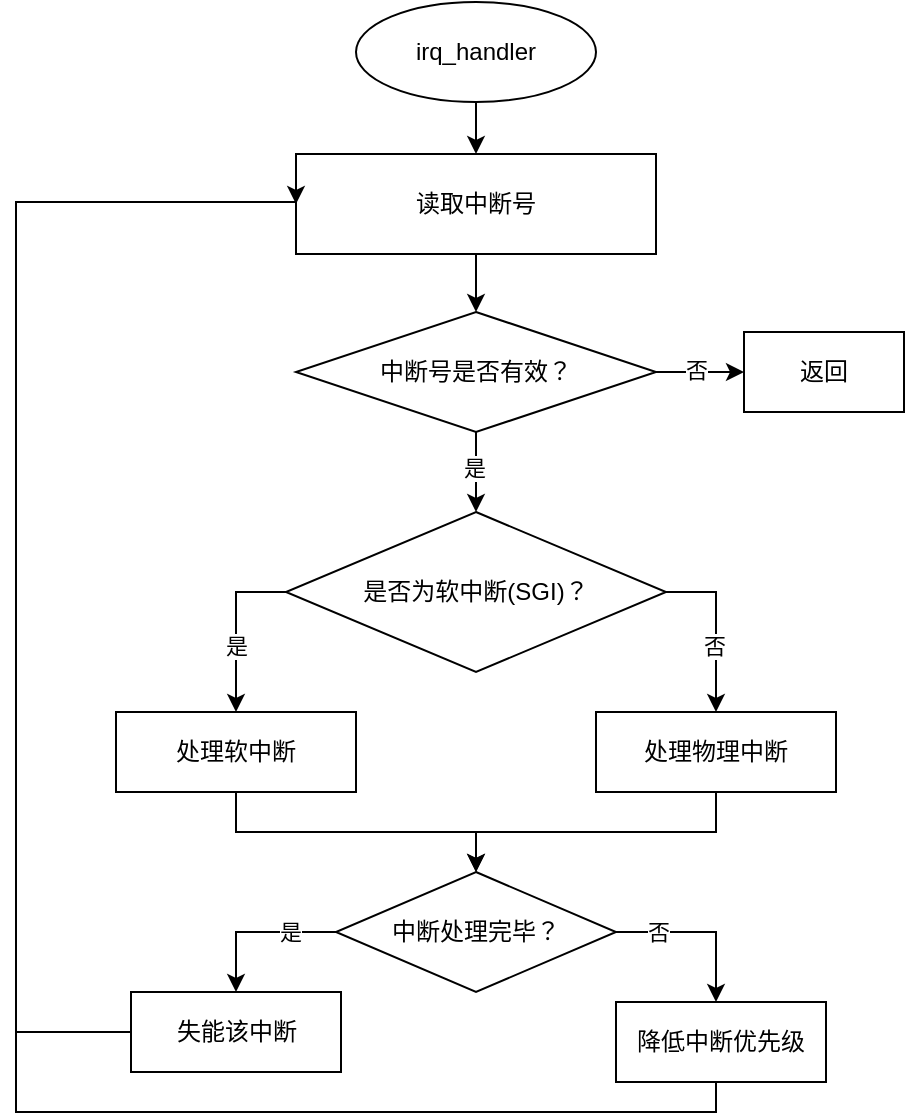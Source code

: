 <mxfile version="23.1.7" type="github">
  <diagram name="第 1 页" id="pKO_MGpzBgBjghkHKRON">
    <mxGraphModel dx="856" dy="574" grid="0" gridSize="10" guides="1" tooltips="1" connect="1" arrows="1" fold="1" page="1" pageScale="1" pageWidth="827" pageHeight="1169" math="0" shadow="0">
      <root>
        <mxCell id="0" />
        <mxCell id="1" parent="0" />
        <mxCell id="EyAcGvmf36tDCY_UrAtV-3" value="" style="edgeStyle=orthogonalEdgeStyle;rounded=0;orthogonalLoop=1;jettySize=auto;html=1;" edge="1" parent="1" source="EyAcGvmf36tDCY_UrAtV-1" target="EyAcGvmf36tDCY_UrAtV-2">
          <mxGeometry relative="1" as="geometry" />
        </mxCell>
        <mxCell id="EyAcGvmf36tDCY_UrAtV-1" value="irq_handler" style="ellipse;whiteSpace=wrap;html=1;" vertex="1" parent="1">
          <mxGeometry x="300" y="85" width="120" height="50" as="geometry" />
        </mxCell>
        <mxCell id="EyAcGvmf36tDCY_UrAtV-18" value="" style="edgeStyle=orthogonalEdgeStyle;rounded=0;orthogonalLoop=1;jettySize=auto;html=1;" edge="1" parent="1" source="EyAcGvmf36tDCY_UrAtV-2" target="EyAcGvmf36tDCY_UrAtV-12">
          <mxGeometry relative="1" as="geometry" />
        </mxCell>
        <mxCell id="EyAcGvmf36tDCY_UrAtV-2" value="读取中断号" style="rounded=0;whiteSpace=wrap;html=1;" vertex="1" parent="1">
          <mxGeometry x="270" y="161" width="180" height="50" as="geometry" />
        </mxCell>
        <mxCell id="EyAcGvmf36tDCY_UrAtV-7" style="edgeStyle=orthogonalEdgeStyle;rounded=0;orthogonalLoop=1;jettySize=auto;html=1;entryX=0.5;entryY=0;entryDx=0;entryDy=0;" edge="1" parent="1" source="EyAcGvmf36tDCY_UrAtV-4" target="EyAcGvmf36tDCY_UrAtV-6">
          <mxGeometry relative="1" as="geometry">
            <Array as="points">
              <mxPoint x="240" y="380" />
            </Array>
          </mxGeometry>
        </mxCell>
        <mxCell id="EyAcGvmf36tDCY_UrAtV-8" value="是" style="edgeLabel;html=1;align=center;verticalAlign=middle;resizable=0;points=[];" vertex="1" connectable="0" parent="EyAcGvmf36tDCY_UrAtV-7">
          <mxGeometry x="0.192" y="1" relative="1" as="geometry">
            <mxPoint x="-1" y="1" as="offset" />
          </mxGeometry>
        </mxCell>
        <mxCell id="EyAcGvmf36tDCY_UrAtV-10" style="edgeStyle=orthogonalEdgeStyle;rounded=0;orthogonalLoop=1;jettySize=auto;html=1;entryX=0.5;entryY=0;entryDx=0;entryDy=0;" edge="1" parent="1" source="EyAcGvmf36tDCY_UrAtV-4" target="EyAcGvmf36tDCY_UrAtV-9">
          <mxGeometry relative="1" as="geometry">
            <Array as="points">
              <mxPoint x="480" y="380" />
            </Array>
          </mxGeometry>
        </mxCell>
        <mxCell id="EyAcGvmf36tDCY_UrAtV-11" value="否" style="edgeLabel;html=1;align=center;verticalAlign=middle;resizable=0;points=[];" vertex="1" connectable="0" parent="EyAcGvmf36tDCY_UrAtV-10">
          <mxGeometry x="0.157" relative="1" as="geometry">
            <mxPoint x="-1" y="3" as="offset" />
          </mxGeometry>
        </mxCell>
        <mxCell id="EyAcGvmf36tDCY_UrAtV-4" value="是否为软中断(SGI)？" style="rhombus;whiteSpace=wrap;html=1;" vertex="1" parent="1">
          <mxGeometry x="265" y="340" width="190" height="80" as="geometry" />
        </mxCell>
        <mxCell id="EyAcGvmf36tDCY_UrAtV-20" style="edgeStyle=orthogonalEdgeStyle;rounded=0;orthogonalLoop=1;jettySize=auto;html=1;" edge="1" parent="1" source="EyAcGvmf36tDCY_UrAtV-6" target="EyAcGvmf36tDCY_UrAtV-19">
          <mxGeometry relative="1" as="geometry" />
        </mxCell>
        <mxCell id="EyAcGvmf36tDCY_UrAtV-6" value="处理软中断" style="rounded=0;whiteSpace=wrap;html=1;" vertex="1" parent="1">
          <mxGeometry x="180" y="440" width="120" height="40" as="geometry" />
        </mxCell>
        <mxCell id="EyAcGvmf36tDCY_UrAtV-21" style="edgeStyle=orthogonalEdgeStyle;rounded=0;orthogonalLoop=1;jettySize=auto;html=1;entryX=0.5;entryY=0;entryDx=0;entryDy=0;" edge="1" parent="1" source="EyAcGvmf36tDCY_UrAtV-9" target="EyAcGvmf36tDCY_UrAtV-19">
          <mxGeometry relative="1" as="geometry" />
        </mxCell>
        <mxCell id="EyAcGvmf36tDCY_UrAtV-9" value="处理物理中断" style="rounded=0;whiteSpace=wrap;html=1;" vertex="1" parent="1">
          <mxGeometry x="420" y="440" width="120" height="40" as="geometry" />
        </mxCell>
        <mxCell id="EyAcGvmf36tDCY_UrAtV-13" value="" style="edgeStyle=orthogonalEdgeStyle;rounded=0;orthogonalLoop=1;jettySize=auto;html=1;" edge="1" parent="1" source="EyAcGvmf36tDCY_UrAtV-12" target="EyAcGvmf36tDCY_UrAtV-4">
          <mxGeometry relative="1" as="geometry" />
        </mxCell>
        <mxCell id="EyAcGvmf36tDCY_UrAtV-14" value="是" style="edgeLabel;html=1;align=center;verticalAlign=middle;resizable=0;points=[];" vertex="1" connectable="0" parent="EyAcGvmf36tDCY_UrAtV-13">
          <mxGeometry x="-0.536" relative="1" as="geometry">
            <mxPoint x="-1" y="8" as="offset" />
          </mxGeometry>
        </mxCell>
        <mxCell id="EyAcGvmf36tDCY_UrAtV-16" value="" style="edgeStyle=orthogonalEdgeStyle;rounded=0;orthogonalLoop=1;jettySize=auto;html=1;" edge="1" parent="1" source="EyAcGvmf36tDCY_UrAtV-12" target="EyAcGvmf36tDCY_UrAtV-15">
          <mxGeometry relative="1" as="geometry" />
        </mxCell>
        <mxCell id="EyAcGvmf36tDCY_UrAtV-17" value="否" style="edgeLabel;html=1;align=center;verticalAlign=middle;resizable=0;points=[];" vertex="1" connectable="0" parent="EyAcGvmf36tDCY_UrAtV-16">
          <mxGeometry x="-0.258" y="2" relative="1" as="geometry">
            <mxPoint x="3" y="1" as="offset" />
          </mxGeometry>
        </mxCell>
        <mxCell id="EyAcGvmf36tDCY_UrAtV-12" value="中断号是否有效？" style="rhombus;whiteSpace=wrap;html=1;" vertex="1" parent="1">
          <mxGeometry x="270" y="240" width="180" height="60" as="geometry" />
        </mxCell>
        <mxCell id="EyAcGvmf36tDCY_UrAtV-15" value="返回" style="rounded=0;whiteSpace=wrap;html=1;" vertex="1" parent="1">
          <mxGeometry x="494" y="250" width="80" height="40" as="geometry" />
        </mxCell>
        <mxCell id="EyAcGvmf36tDCY_UrAtV-23" value="" style="edgeStyle=orthogonalEdgeStyle;rounded=0;orthogonalLoop=1;jettySize=auto;html=1;" edge="1" parent="1" source="EyAcGvmf36tDCY_UrAtV-19" target="EyAcGvmf36tDCY_UrAtV-22">
          <mxGeometry relative="1" as="geometry">
            <Array as="points">
              <mxPoint x="480" y="550" />
            </Array>
          </mxGeometry>
        </mxCell>
        <mxCell id="EyAcGvmf36tDCY_UrAtV-24" value="否" style="edgeLabel;html=1;align=center;verticalAlign=middle;resizable=0;points=[];" vertex="1" connectable="0" parent="EyAcGvmf36tDCY_UrAtV-23">
          <mxGeometry x="-0.484" y="-2" relative="1" as="geometry">
            <mxPoint x="-1" y="-2" as="offset" />
          </mxGeometry>
        </mxCell>
        <mxCell id="EyAcGvmf36tDCY_UrAtV-27" style="edgeStyle=orthogonalEdgeStyle;rounded=0;orthogonalLoop=1;jettySize=auto;html=1;entryX=0.5;entryY=0;entryDx=0;entryDy=0;" edge="1" parent="1" source="EyAcGvmf36tDCY_UrAtV-19" target="EyAcGvmf36tDCY_UrAtV-26">
          <mxGeometry relative="1" as="geometry">
            <Array as="points">
              <mxPoint x="240" y="550" />
            </Array>
          </mxGeometry>
        </mxCell>
        <mxCell id="EyAcGvmf36tDCY_UrAtV-28" value="是" style="edgeLabel;html=1;align=center;verticalAlign=middle;resizable=0;points=[];" vertex="1" connectable="0" parent="EyAcGvmf36tDCY_UrAtV-27">
          <mxGeometry x="-0.629" y="1" relative="1" as="geometry">
            <mxPoint x="-8" y="-1" as="offset" />
          </mxGeometry>
        </mxCell>
        <mxCell id="EyAcGvmf36tDCY_UrAtV-19" value="中断处理完毕？" style="rhombus;whiteSpace=wrap;html=1;" vertex="1" parent="1">
          <mxGeometry x="290" y="520" width="140" height="60" as="geometry" />
        </mxCell>
        <mxCell id="EyAcGvmf36tDCY_UrAtV-30" style="edgeStyle=orthogonalEdgeStyle;rounded=0;orthogonalLoop=1;jettySize=auto;html=1;endArrow=none;endFill=0;" edge="1" parent="1" source="EyAcGvmf36tDCY_UrAtV-22">
          <mxGeometry relative="1" as="geometry">
            <mxPoint x="130" y="600" as="targetPoint" />
            <Array as="points">
              <mxPoint x="480" y="640" />
              <mxPoint x="130" y="640" />
            </Array>
          </mxGeometry>
        </mxCell>
        <mxCell id="EyAcGvmf36tDCY_UrAtV-22" value="降低中断优先级" style="whiteSpace=wrap;html=1;" vertex="1" parent="1">
          <mxGeometry x="430" y="585" width="105" height="40" as="geometry" />
        </mxCell>
        <mxCell id="EyAcGvmf36tDCY_UrAtV-29" style="edgeStyle=orthogonalEdgeStyle;rounded=0;orthogonalLoop=1;jettySize=auto;html=1;entryX=0;entryY=0.5;entryDx=0;entryDy=0;" edge="1" parent="1" source="EyAcGvmf36tDCY_UrAtV-26" target="EyAcGvmf36tDCY_UrAtV-2">
          <mxGeometry relative="1" as="geometry">
            <Array as="points">
              <mxPoint x="130" y="600" />
              <mxPoint x="130" y="185" />
            </Array>
          </mxGeometry>
        </mxCell>
        <mxCell id="EyAcGvmf36tDCY_UrAtV-26" value="失能该中断" style="whiteSpace=wrap;html=1;" vertex="1" parent="1">
          <mxGeometry x="187.5" y="580" width="105" height="40" as="geometry" />
        </mxCell>
      </root>
    </mxGraphModel>
  </diagram>
</mxfile>
